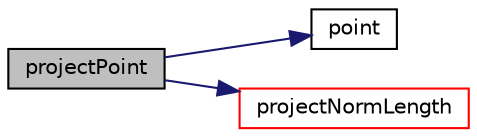 digraph "projectPoint"
{
 // LATEX_PDF_SIZE
  edge [fontname="Helvetica",fontsize="10",labelfontname="Helvetica",labelfontsize="10"];
  node [fontname="Helvetica",fontsize="10",shape=record];
  rankdir="LR";
  Node1 [label="projectPoint",height=0.2,width=0.4,color="black", fillcolor="grey75", style="filled", fontcolor="black",tooltip=" "];
  Node1 -> Node2 [color="midnightblue",fontsize="10",style="solid",fontname="Helvetica"];
  Node2 [label="point",height=0.2,width=0.4,color="black", fillcolor="white", style="filled",URL="$structpFlow_1_1grnTriInteraction_1_1pLine.html#a6e9513d0b6634e97d81f0d7a3595248a",tooltip=" "];
  Node1 -> Node3 [color="midnightblue",fontsize="10",style="solid",fontname="Helvetica"];
  Node3 [label="projectNormLength",height=0.2,width=0.4,color="red", fillcolor="white", style="filled",URL="$structpFlow_1_1grnTriInteraction_1_1pLine.html#aae66a491cb295819647c4f34d23c7453",tooltip=" "];
}
